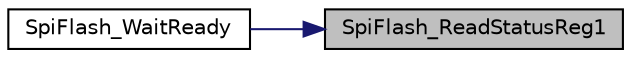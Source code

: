 digraph "SpiFlash_ReadStatusReg1"
{
 // LATEX_PDF_SIZE
  edge [fontname="Helvetica",fontsize="10",labelfontname="Helvetica",labelfontsize="10"];
  node [fontname="Helvetica",fontsize="10",shape=record];
  rankdir="RL";
  Node1 [label="SpiFlash_ReadStatusReg1",height=0.2,width=0.4,color="black", fillcolor="grey75", style="filled", fontcolor="black",tooltip="Read back the Status Register 1 from SPI Flash device."];
  Node1 -> Node2 [dir="back",color="midnightblue",fontsize="10",style="solid",fontname="Helvetica"];
  Node2 [label="SpiFlash_WaitReady",height=0.2,width=0.4,color="black", fillcolor="white", style="filled",URL="$da/d69/group___nano130___basic01___f_u_n_c_t_i_o_n_s.html#gaa5c842e98d1dc42db353257f7945b45a",tooltip="Waiting for the BUSY bit of SPI Flash that be cleared to 0."];
}
